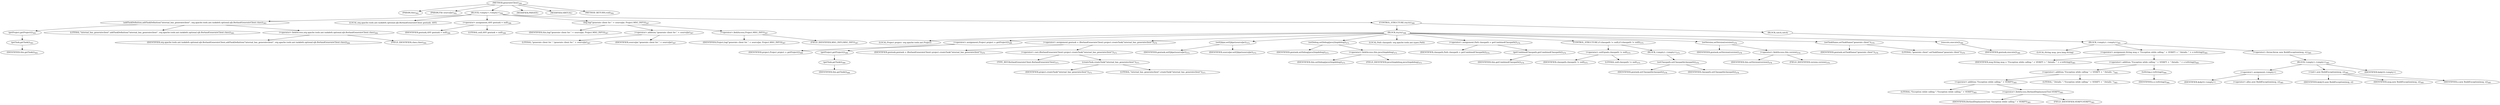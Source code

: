 digraph "generateClient" {  
"665" [label = <(METHOD,generateClient)<SUB>362</SUB>> ]
"53" [label = <(PARAM,this)<SUB>362</SUB>> ]
"666" [label = <(PARAM,File sourceJar)<SUB>362</SUB>> ]
"667" [label = <(BLOCK,&lt;empty&gt;,&lt;empty&gt;)<SUB>362</SUB>> ]
"668" [label = <(addTaskDefinition,addTaskDefinition(&quot;internal_bas_generateclient&quot;, org.apache.tools.ant.taskdefs.optional.ejb.BorlandGenerateClient.class))<SUB>363</SUB>> ]
"669" [label = <(getProject,getProject())<SUB>363</SUB>> ]
"670" [label = <(getTask,getTask())<SUB>363</SUB>> ]
"52" [label = <(IDENTIFIER,this,getTask())<SUB>363</SUB>> ]
"671" [label = <(LITERAL,&quot;internal_bas_generateclient&quot;,addTaskDefinition(&quot;internal_bas_generateclient&quot;, org.apache.tools.ant.taskdefs.optional.ejb.BorlandGenerateClient.class))<SUB>363</SUB>> ]
"672" [label = <(&lt;operator&gt;.fieldAccess,org.apache.tools.ant.taskdefs.optional.ejb.BorlandGenerateClient.class)<SUB>364</SUB>> ]
"673" [label = <(IDENTIFIER,org.apache.tools.ant.taskdefs.optional.ejb.BorlandGenerateClient,addTaskDefinition(&quot;internal_bas_generateclient&quot;, org.apache.tools.ant.taskdefs.optional.ejb.BorlandGenerateClient.class))<SUB>364</SUB>> ]
"674" [label = <(FIELD_IDENTIFIER,class,class)<SUB>364</SUB>> ]
"675" [label = <(LOCAL,org.apache.tools.ant.taskdefs.optional.ejb.BorlandGenerateClient gentask: ANY)> ]
"676" [label = <(&lt;operator&gt;.assignment,ANY gentask = null)<SUB>366</SUB>> ]
"677" [label = <(IDENTIFIER,gentask,ANY gentask = null)<SUB>366</SUB>> ]
"678" [label = <(LITERAL,null,ANY gentask = null)<SUB>366</SUB>> ]
"679" [label = <(log,log(&quot;generate client for &quot; + sourceJar, Project.MSG_INFO))<SUB>367</SUB>> ]
"54" [label = <(IDENTIFIER,this,log(&quot;generate client for &quot; + sourceJar, Project.MSG_INFO))<SUB>367</SUB>> ]
"680" [label = <(&lt;operator&gt;.addition,&quot;generate client for &quot; + sourceJar)<SUB>367</SUB>> ]
"681" [label = <(LITERAL,&quot;generate client for &quot;,&quot;generate client for &quot; + sourceJar)<SUB>367</SUB>> ]
"682" [label = <(IDENTIFIER,sourceJar,&quot;generate client for &quot; + sourceJar)<SUB>367</SUB>> ]
"683" [label = <(&lt;operator&gt;.fieldAccess,Project.MSG_INFO)<SUB>367</SUB>> ]
"684" [label = <(IDENTIFIER,Project,log(&quot;generate client for &quot; + sourceJar, Project.MSG_INFO))<SUB>367</SUB>> ]
"685" [label = <(FIELD_IDENTIFIER,MSG_INFO,MSG_INFO)<SUB>367</SUB>> ]
"686" [label = <(CONTROL_STRUCTURE,try,try)<SUB>368</SUB>> ]
"687" [label = <(BLOCK,try,try)<SUB>368</SUB>> ]
"688" [label = <(LOCAL,Project project: org.apache.tools.ant.Project)> ]
"689" [label = <(&lt;operator&gt;.assignment,Project project = getProject())<SUB>369</SUB>> ]
"690" [label = <(IDENTIFIER,project,Project project = getProject())<SUB>369</SUB>> ]
"691" [label = <(getProject,getProject())<SUB>369</SUB>> ]
"692" [label = <(getTask,getTask())<SUB>369</SUB>> ]
"55" [label = <(IDENTIFIER,this,getTask())<SUB>369</SUB>> ]
"693" [label = <(&lt;operator&gt;.assignment,gentask = (BorlandGenerateClient) project.createTask(&quot;internal_bas_generateclient&quot;))<SUB>370</SUB>> ]
"694" [label = <(IDENTIFIER,gentask,gentask = (BorlandGenerateClient) project.createTask(&quot;internal_bas_generateclient&quot;))<SUB>370</SUB>> ]
"695" [label = <(&lt;operator&gt;.cast,(BorlandGenerateClient) project.createTask(&quot;internal_bas_generateclient&quot;))<SUB>371</SUB>> ]
"696" [label = <(TYPE_REF,BorlandGenerateClient,BorlandGenerateClient)<SUB>371</SUB>> ]
"697" [label = <(createTask,createTask(&quot;internal_bas_generateclient&quot;))<SUB>371</SUB>> ]
"698" [label = <(IDENTIFIER,project,createTask(&quot;internal_bas_generateclient&quot;))<SUB>371</SUB>> ]
"699" [label = <(LITERAL,&quot;internal_bas_generateclient&quot;,createTask(&quot;internal_bas_generateclient&quot;))<SUB>371</SUB>> ]
"700" [label = <(setEjbjar,setEjbjar(sourceJar))<SUB>372</SUB>> ]
"701" [label = <(IDENTIFIER,gentask,setEjbjar(sourceJar))<SUB>372</SUB>> ]
"702" [label = <(IDENTIFIER,sourceJar,setEjbjar(sourceJar))<SUB>372</SUB>> ]
"703" [label = <(setDebug,setDebug(java2iiopdebug))<SUB>373</SUB>> ]
"704" [label = <(IDENTIFIER,gentask,setDebug(java2iiopdebug))<SUB>373</SUB>> ]
"705" [label = <(&lt;operator&gt;.fieldAccess,this.java2iiopdebug)<SUB>373</SUB>> ]
"706" [label = <(IDENTIFIER,this,setDebug(java2iiopdebug))<SUB>373</SUB>> ]
"707" [label = <(FIELD_IDENTIFIER,java2iiopdebug,java2iiopdebug)<SUB>373</SUB>> ]
"708" [label = <(LOCAL,Path classpath: org.apache.tools.ant.types.Path)> ]
"709" [label = <(&lt;operator&gt;.assignment,Path classpath = getCombinedClasspath())<SUB>374</SUB>> ]
"710" [label = <(IDENTIFIER,classpath,Path classpath = getCombinedClasspath())<SUB>374</SUB>> ]
"711" [label = <(getCombinedClasspath,getCombinedClasspath())<SUB>374</SUB>> ]
"56" [label = <(IDENTIFIER,this,getCombinedClasspath())<SUB>374</SUB>> ]
"712" [label = <(CONTROL_STRUCTURE,if (classpath != null),if (classpath != null))<SUB>375</SUB>> ]
"713" [label = <(&lt;operator&gt;.notEquals,classpath != null)<SUB>375</SUB>> ]
"714" [label = <(IDENTIFIER,classpath,classpath != null)<SUB>375</SUB>> ]
"715" [label = <(LITERAL,null,classpath != null)<SUB>375</SUB>> ]
"716" [label = <(BLOCK,&lt;empty&gt;,&lt;empty&gt;)<SUB>375</SUB>> ]
"717" [label = <(setClasspath,setClasspath(classpath))<SUB>376</SUB>> ]
"718" [label = <(IDENTIFIER,gentask,setClasspath(classpath))<SUB>376</SUB>> ]
"719" [label = <(IDENTIFIER,classpath,setClasspath(classpath))<SUB>376</SUB>> ]
"720" [label = <(setVersion,setVersion(version))<SUB>378</SUB>> ]
"721" [label = <(IDENTIFIER,gentask,setVersion(version))<SUB>378</SUB>> ]
"722" [label = <(&lt;operator&gt;.fieldAccess,this.version)<SUB>378</SUB>> ]
"723" [label = <(IDENTIFIER,this,setVersion(version))<SUB>378</SUB>> ]
"724" [label = <(FIELD_IDENTIFIER,version,version)<SUB>378</SUB>> ]
"725" [label = <(setTaskName,setTaskName(&quot;generate client&quot;))<SUB>379</SUB>> ]
"726" [label = <(IDENTIFIER,gentask,setTaskName(&quot;generate client&quot;))<SUB>379</SUB>> ]
"727" [label = <(LITERAL,&quot;generate client&quot;,setTaskName(&quot;generate client&quot;))<SUB>379</SUB>> ]
"728" [label = <(execute,execute())<SUB>380</SUB>> ]
"729" [label = <(IDENTIFIER,gentask,execute())<SUB>380</SUB>> ]
"730" [label = <(BLOCK,catch,catch)> ]
"731" [label = <(BLOCK,&lt;empty&gt;,&lt;empty&gt;)<SUB>381</SUB>> ]
"732" [label = <(LOCAL,String msg: java.lang.String)> ]
"733" [label = <(&lt;operator&gt;.assignment,String msg = &quot;Exception while calling &quot; + VERIFY + &quot; Details: &quot; + e.toString())<SUB>383</SUB>> ]
"734" [label = <(IDENTIFIER,msg,String msg = &quot;Exception while calling &quot; + VERIFY + &quot; Details: &quot; + e.toString())<SUB>383</SUB>> ]
"735" [label = <(&lt;operator&gt;.addition,&quot;Exception while calling &quot; + VERIFY + &quot; Details: &quot; + e.toString())<SUB>383</SUB>> ]
"736" [label = <(&lt;operator&gt;.addition,&quot;Exception while calling &quot; + VERIFY + &quot; Details: &quot;)<SUB>383</SUB>> ]
"737" [label = <(&lt;operator&gt;.addition,&quot;Exception while calling &quot; + VERIFY)<SUB>383</SUB>> ]
"738" [label = <(LITERAL,&quot;Exception while calling &quot;,&quot;Exception while calling &quot; + VERIFY)<SUB>383</SUB>> ]
"739" [label = <(&lt;operator&gt;.fieldAccess,BorlandDeploymentTool.VERIFY)<SUB>383</SUB>> ]
"740" [label = <(IDENTIFIER,BorlandDeploymentTool,&quot;Exception while calling &quot; + VERIFY)<SUB>383</SUB>> ]
"741" [label = <(FIELD_IDENTIFIER,VERIFY,VERIFY)<SUB>383</SUB>> ]
"742" [label = <(LITERAL,&quot; Details: &quot;,&quot;Exception while calling &quot; + VERIFY + &quot; Details: &quot;)<SUB>383</SUB>> ]
"743" [label = <(toString,e.toString())<SUB>384</SUB>> ]
"744" [label = <(IDENTIFIER,e,e.toString())<SUB>384</SUB>> ]
"745" [label = <(&lt;operator&gt;.throw,throw new BuildException(msg, e);)<SUB>385</SUB>> ]
"746" [label = <(BLOCK,&lt;empty&gt;,&lt;empty&gt;)<SUB>385</SUB>> ]
"747" [label = <(&lt;operator&gt;.assignment,&lt;empty&gt;)> ]
"748" [label = <(IDENTIFIER,$obj10,&lt;empty&gt;)> ]
"749" [label = <(&lt;operator&gt;.alloc,new BuildException(msg, e))<SUB>385</SUB>> ]
"750" [label = <(&lt;init&gt;,new BuildException(msg, e))<SUB>385</SUB>> ]
"751" [label = <(IDENTIFIER,$obj10,new BuildException(msg, e))> ]
"752" [label = <(IDENTIFIER,msg,new BuildException(msg, e))<SUB>385</SUB>> ]
"753" [label = <(IDENTIFIER,e,new BuildException(msg, e))<SUB>385</SUB>> ]
"754" [label = <(IDENTIFIER,$obj10,&lt;empty&gt;)> ]
"755" [label = <(MODIFIER,PRIVATE)> ]
"756" [label = <(MODIFIER,VIRTUAL)> ]
"757" [label = <(METHOD_RETURN,void)<SUB>362</SUB>> ]
  "665" -> "53" 
  "665" -> "666" 
  "665" -> "667" 
  "665" -> "755" 
  "665" -> "756" 
  "665" -> "757" 
  "667" -> "668" 
  "667" -> "675" 
  "667" -> "676" 
  "667" -> "679" 
  "667" -> "686" 
  "668" -> "669" 
  "668" -> "671" 
  "668" -> "672" 
  "669" -> "670" 
  "670" -> "52" 
  "672" -> "673" 
  "672" -> "674" 
  "676" -> "677" 
  "676" -> "678" 
  "679" -> "54" 
  "679" -> "680" 
  "679" -> "683" 
  "680" -> "681" 
  "680" -> "682" 
  "683" -> "684" 
  "683" -> "685" 
  "686" -> "687" 
  "686" -> "730" 
  "687" -> "688" 
  "687" -> "689" 
  "687" -> "693" 
  "687" -> "700" 
  "687" -> "703" 
  "687" -> "708" 
  "687" -> "709" 
  "687" -> "712" 
  "687" -> "720" 
  "687" -> "725" 
  "687" -> "728" 
  "689" -> "690" 
  "689" -> "691" 
  "691" -> "692" 
  "692" -> "55" 
  "693" -> "694" 
  "693" -> "695" 
  "695" -> "696" 
  "695" -> "697" 
  "697" -> "698" 
  "697" -> "699" 
  "700" -> "701" 
  "700" -> "702" 
  "703" -> "704" 
  "703" -> "705" 
  "705" -> "706" 
  "705" -> "707" 
  "709" -> "710" 
  "709" -> "711" 
  "711" -> "56" 
  "712" -> "713" 
  "712" -> "716" 
  "713" -> "714" 
  "713" -> "715" 
  "716" -> "717" 
  "717" -> "718" 
  "717" -> "719" 
  "720" -> "721" 
  "720" -> "722" 
  "722" -> "723" 
  "722" -> "724" 
  "725" -> "726" 
  "725" -> "727" 
  "728" -> "729" 
  "730" -> "731" 
  "731" -> "732" 
  "731" -> "733" 
  "731" -> "745" 
  "733" -> "734" 
  "733" -> "735" 
  "735" -> "736" 
  "735" -> "743" 
  "736" -> "737" 
  "736" -> "742" 
  "737" -> "738" 
  "737" -> "739" 
  "739" -> "740" 
  "739" -> "741" 
  "743" -> "744" 
  "745" -> "746" 
  "746" -> "747" 
  "746" -> "750" 
  "746" -> "754" 
  "747" -> "748" 
  "747" -> "749" 
  "750" -> "751" 
  "750" -> "752" 
  "750" -> "753" 
}

